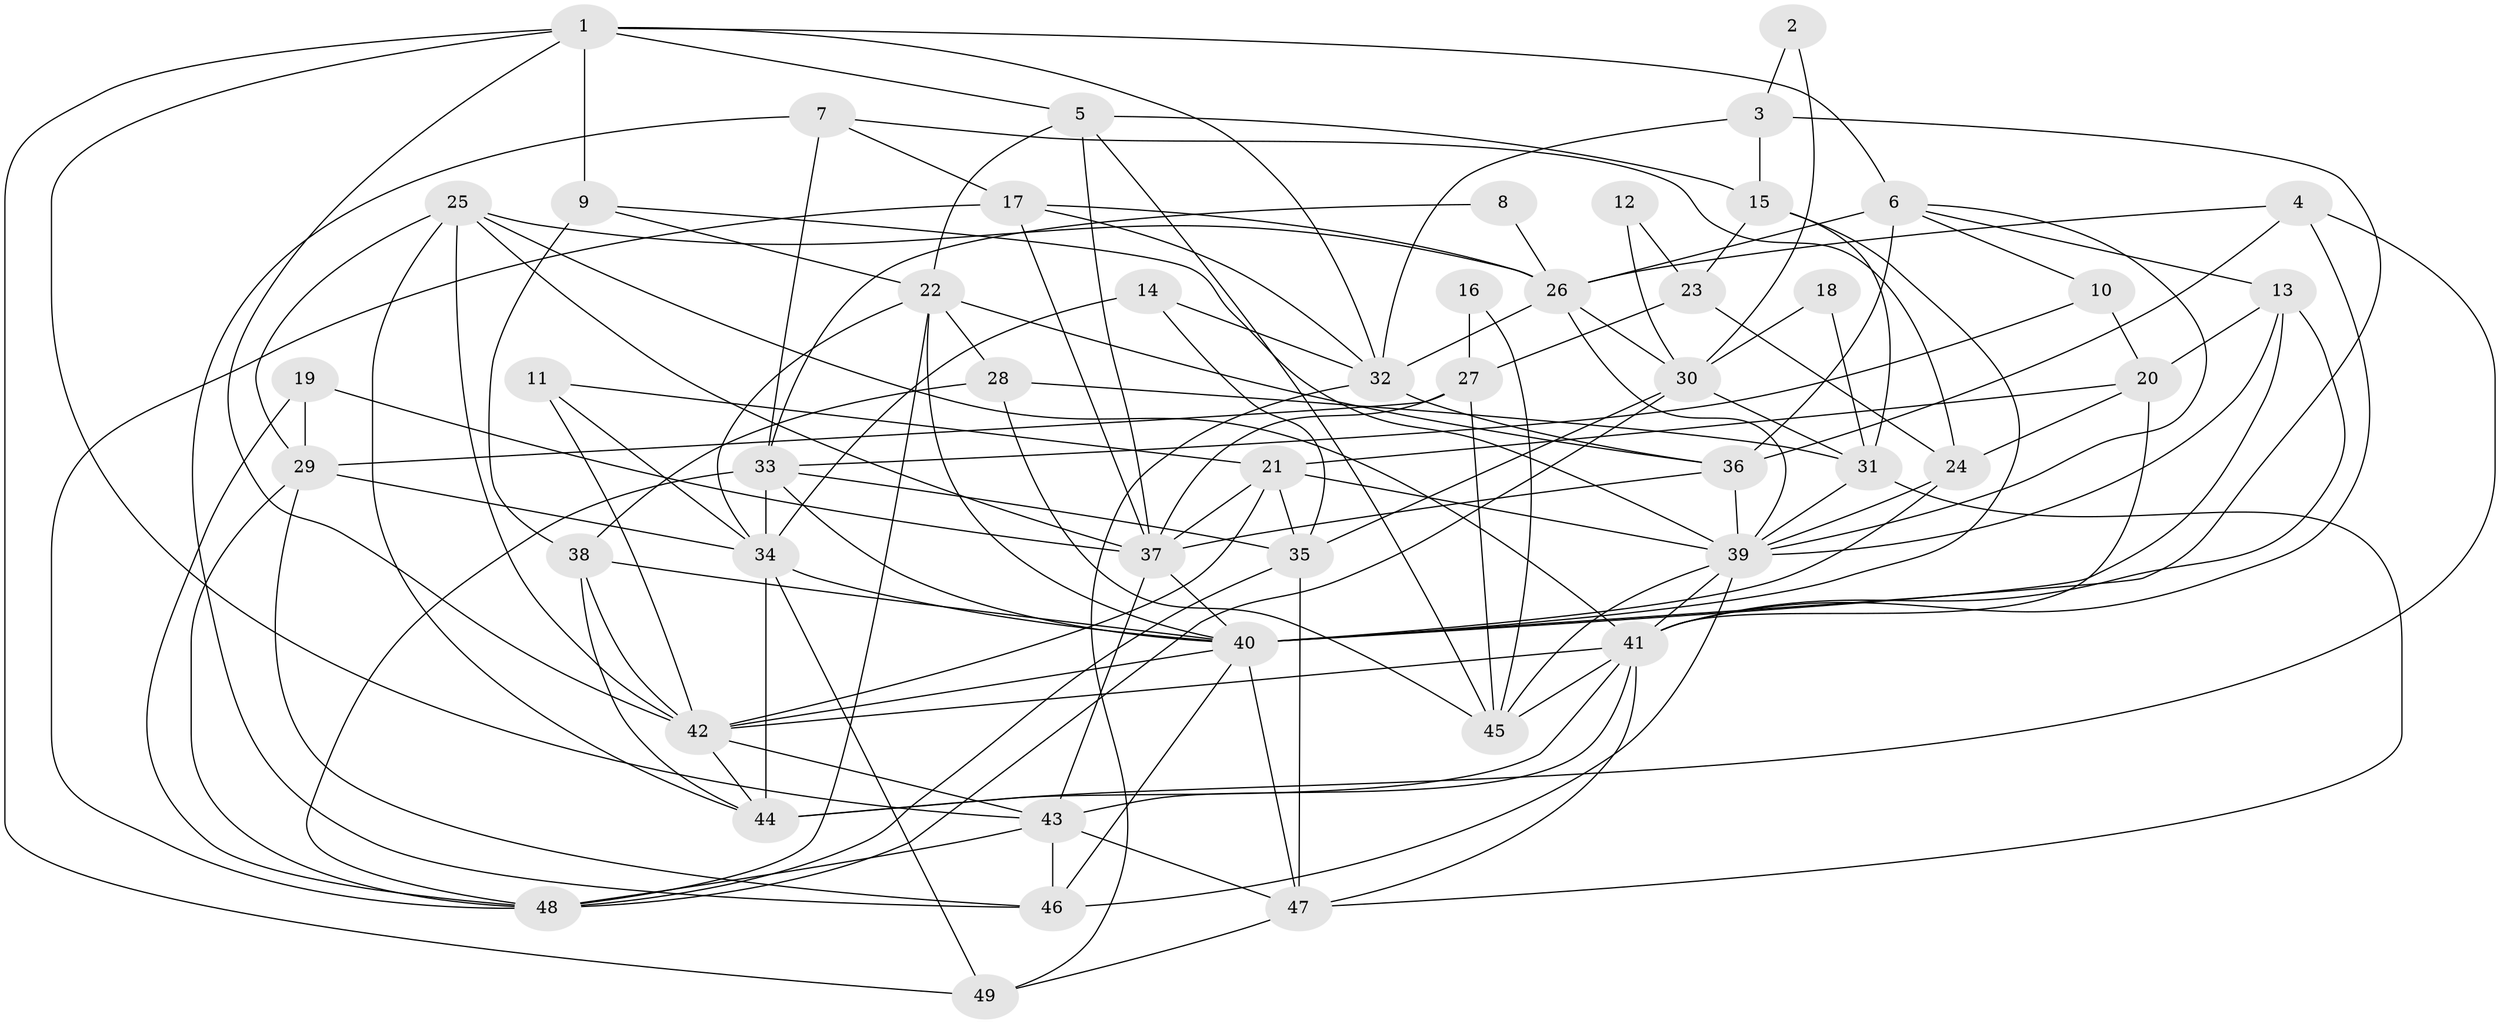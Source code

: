 // original degree distribution, {3: 0.2755102040816326, 7: 0.01020408163265306, 6: 0.10204081632653061, 4: 0.2653061224489796, 5: 0.1836734693877551, 2: 0.1326530612244898, 8: 0.030612244897959183}
// Generated by graph-tools (version 1.1) at 2025/26/03/09/25 03:26:16]
// undirected, 49 vertices, 136 edges
graph export_dot {
graph [start="1"]
  node [color=gray90,style=filled];
  1;
  2;
  3;
  4;
  5;
  6;
  7;
  8;
  9;
  10;
  11;
  12;
  13;
  14;
  15;
  16;
  17;
  18;
  19;
  20;
  21;
  22;
  23;
  24;
  25;
  26;
  27;
  28;
  29;
  30;
  31;
  32;
  33;
  34;
  35;
  36;
  37;
  38;
  39;
  40;
  41;
  42;
  43;
  44;
  45;
  46;
  47;
  48;
  49;
  1 -- 5 [weight=1.0];
  1 -- 6 [weight=1.0];
  1 -- 9 [weight=1.0];
  1 -- 32 [weight=1.0];
  1 -- 42 [weight=1.0];
  1 -- 43 [weight=1.0];
  1 -- 49 [weight=1.0];
  2 -- 3 [weight=1.0];
  2 -- 30 [weight=1.0];
  3 -- 15 [weight=1.0];
  3 -- 32 [weight=1.0];
  3 -- 40 [weight=1.0];
  4 -- 26 [weight=1.0];
  4 -- 36 [weight=1.0];
  4 -- 41 [weight=1.0];
  4 -- 44 [weight=1.0];
  5 -- 15 [weight=1.0];
  5 -- 22 [weight=1.0];
  5 -- 37 [weight=2.0];
  5 -- 45 [weight=1.0];
  6 -- 10 [weight=1.0];
  6 -- 13 [weight=1.0];
  6 -- 26 [weight=1.0];
  6 -- 36 [weight=2.0];
  6 -- 39 [weight=1.0];
  7 -- 17 [weight=1.0];
  7 -- 24 [weight=1.0];
  7 -- 33 [weight=1.0];
  7 -- 46 [weight=1.0];
  8 -- 26 [weight=1.0];
  8 -- 33 [weight=1.0];
  9 -- 22 [weight=1.0];
  9 -- 38 [weight=1.0];
  9 -- 39 [weight=1.0];
  10 -- 20 [weight=1.0];
  10 -- 33 [weight=1.0];
  11 -- 21 [weight=1.0];
  11 -- 34 [weight=1.0];
  11 -- 42 [weight=1.0];
  12 -- 23 [weight=1.0];
  12 -- 30 [weight=1.0];
  13 -- 20 [weight=1.0];
  13 -- 39 [weight=1.0];
  13 -- 40 [weight=1.0];
  13 -- 41 [weight=1.0];
  14 -- 32 [weight=1.0];
  14 -- 34 [weight=1.0];
  14 -- 35 [weight=1.0];
  15 -- 23 [weight=1.0];
  15 -- 31 [weight=1.0];
  15 -- 40 [weight=1.0];
  16 -- 27 [weight=1.0];
  16 -- 45 [weight=1.0];
  17 -- 26 [weight=1.0];
  17 -- 32 [weight=1.0];
  17 -- 37 [weight=1.0];
  17 -- 48 [weight=1.0];
  18 -- 30 [weight=1.0];
  18 -- 31 [weight=1.0];
  19 -- 29 [weight=1.0];
  19 -- 37 [weight=1.0];
  19 -- 48 [weight=1.0];
  20 -- 21 [weight=1.0];
  20 -- 24 [weight=1.0];
  20 -- 41 [weight=1.0];
  21 -- 35 [weight=1.0];
  21 -- 37 [weight=1.0];
  21 -- 39 [weight=1.0];
  21 -- 42 [weight=1.0];
  22 -- 28 [weight=1.0];
  22 -- 34 [weight=1.0];
  22 -- 36 [weight=1.0];
  22 -- 40 [weight=1.0];
  22 -- 48 [weight=1.0];
  23 -- 24 [weight=1.0];
  23 -- 27 [weight=1.0];
  24 -- 39 [weight=2.0];
  24 -- 40 [weight=1.0];
  25 -- 26 [weight=1.0];
  25 -- 29 [weight=1.0];
  25 -- 37 [weight=1.0];
  25 -- 41 [weight=1.0];
  25 -- 42 [weight=1.0];
  25 -- 44 [weight=1.0];
  26 -- 30 [weight=2.0];
  26 -- 32 [weight=1.0];
  26 -- 39 [weight=1.0];
  27 -- 29 [weight=1.0];
  27 -- 37 [weight=1.0];
  27 -- 45 [weight=1.0];
  28 -- 31 [weight=1.0];
  28 -- 38 [weight=1.0];
  28 -- 45 [weight=1.0];
  29 -- 34 [weight=1.0];
  29 -- 46 [weight=1.0];
  29 -- 48 [weight=1.0];
  30 -- 31 [weight=1.0];
  30 -- 35 [weight=1.0];
  30 -- 48 [weight=1.0];
  31 -- 39 [weight=1.0];
  31 -- 47 [weight=1.0];
  32 -- 36 [weight=1.0];
  32 -- 49 [weight=1.0];
  33 -- 34 [weight=1.0];
  33 -- 35 [weight=1.0];
  33 -- 40 [weight=1.0];
  33 -- 48 [weight=1.0];
  34 -- 40 [weight=1.0];
  34 -- 44 [weight=2.0];
  34 -- 49 [weight=2.0];
  35 -- 47 [weight=1.0];
  35 -- 48 [weight=1.0];
  36 -- 37 [weight=1.0];
  36 -- 39 [weight=2.0];
  37 -- 40 [weight=1.0];
  37 -- 43 [weight=1.0];
  38 -- 40 [weight=1.0];
  38 -- 42 [weight=1.0];
  38 -- 44 [weight=1.0];
  39 -- 41 [weight=1.0];
  39 -- 45 [weight=2.0];
  39 -- 46 [weight=1.0];
  40 -- 42 [weight=1.0];
  40 -- 46 [weight=1.0];
  40 -- 47 [weight=1.0];
  41 -- 42 [weight=1.0];
  41 -- 43 [weight=1.0];
  41 -- 44 [weight=1.0];
  41 -- 45 [weight=1.0];
  41 -- 47 [weight=1.0];
  42 -- 43 [weight=1.0];
  42 -- 44 [weight=1.0];
  43 -- 46 [weight=1.0];
  43 -- 47 [weight=1.0];
  43 -- 48 [weight=1.0];
  47 -- 49 [weight=1.0];
}
